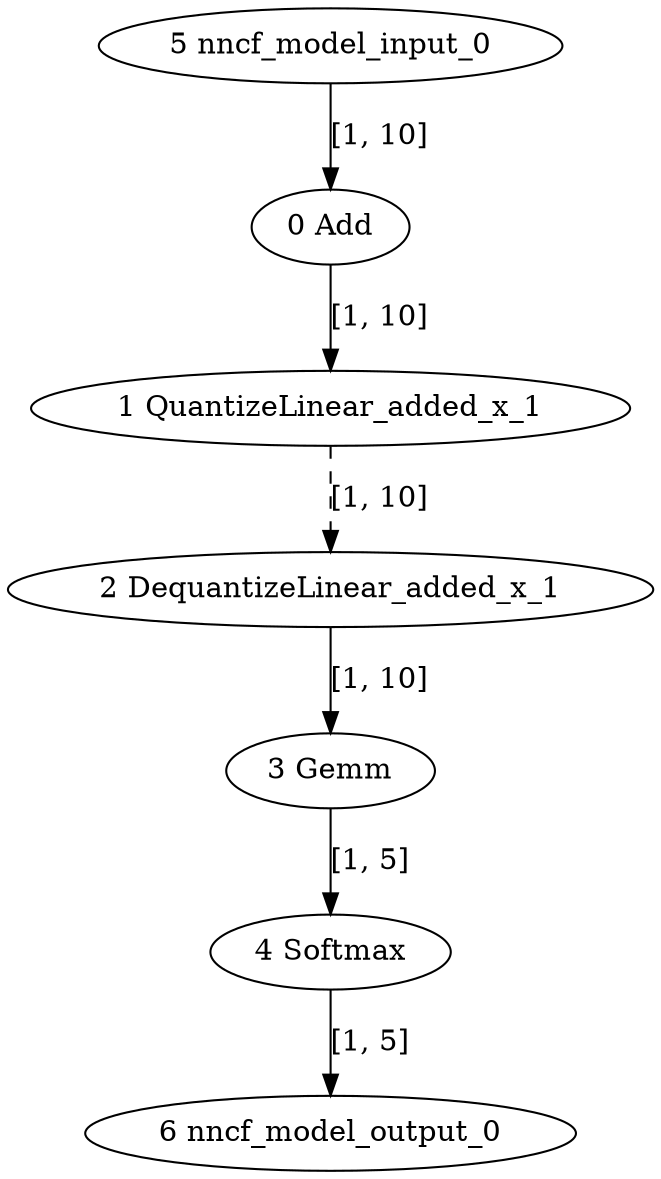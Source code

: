 strict digraph  {
"0 Add" [id=0, type=Add];
"1 QuantizeLinear_added_x_1" [id=1, type=QuantizeLinear];
"2 DequantizeLinear_added_x_1" [id=2, type=DequantizeLinear];
"3 Gemm" [id=3, type=Gemm];
"4 Softmax" [id=4, type=Softmax];
"5 nncf_model_input_0" [id=5, type=nncf_model_input];
"6 nncf_model_output_0" [id=6, type=nncf_model_output];
"0 Add" -> "1 QuantizeLinear_added_x_1"  [label="[1, 10]", style=solid];
"1 QuantizeLinear_added_x_1" -> "2 DequantizeLinear_added_x_1"  [label="[1, 10]", style=dashed];
"2 DequantizeLinear_added_x_1" -> "3 Gemm"  [label="[1, 10]", style=solid];
"3 Gemm" -> "4 Softmax"  [label="[1, 5]", style=solid];
"4 Softmax" -> "6 nncf_model_output_0"  [label="[1, 5]", style=solid];
"5 nncf_model_input_0" -> "0 Add"  [label="[1, 10]", style=solid];
}
